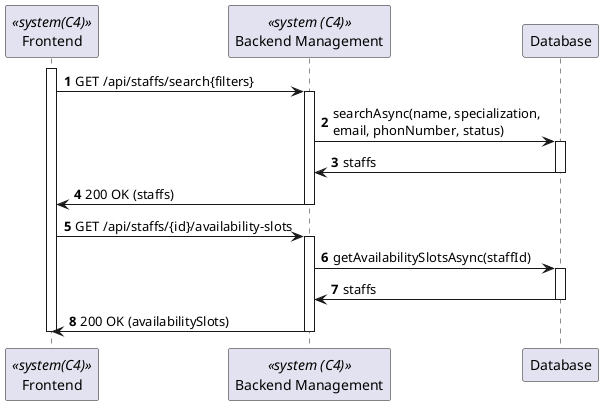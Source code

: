 @startuml

autonumber
participant FE as "Frontend" <<system(C4)>>
participant BE as "Backend Management" <<system (C4)>>
participant DB as "Database"

activate FE
FE -> BE : GET /api/staffs/search{filters}
activate BE

BE -> DB : searchAsync(name, specialization, \nemail, phonNumber, status)

activate DB 

DB -> BE : staffs 

deactivate DB

FE <- BE : 200 OK (staffs)

deactivate BE

FE -> BE : GET /api/staffs/{id}/availability-slots
activate BE

BE -> DB : getAvailabilitySlotsAsync(staffId)

activate DB 

DB -> BE : staffs 
deactivate DB

FE <- BE : 200 OK (availabilitySlots)

deactivate BE
deactivate FE

@enduml